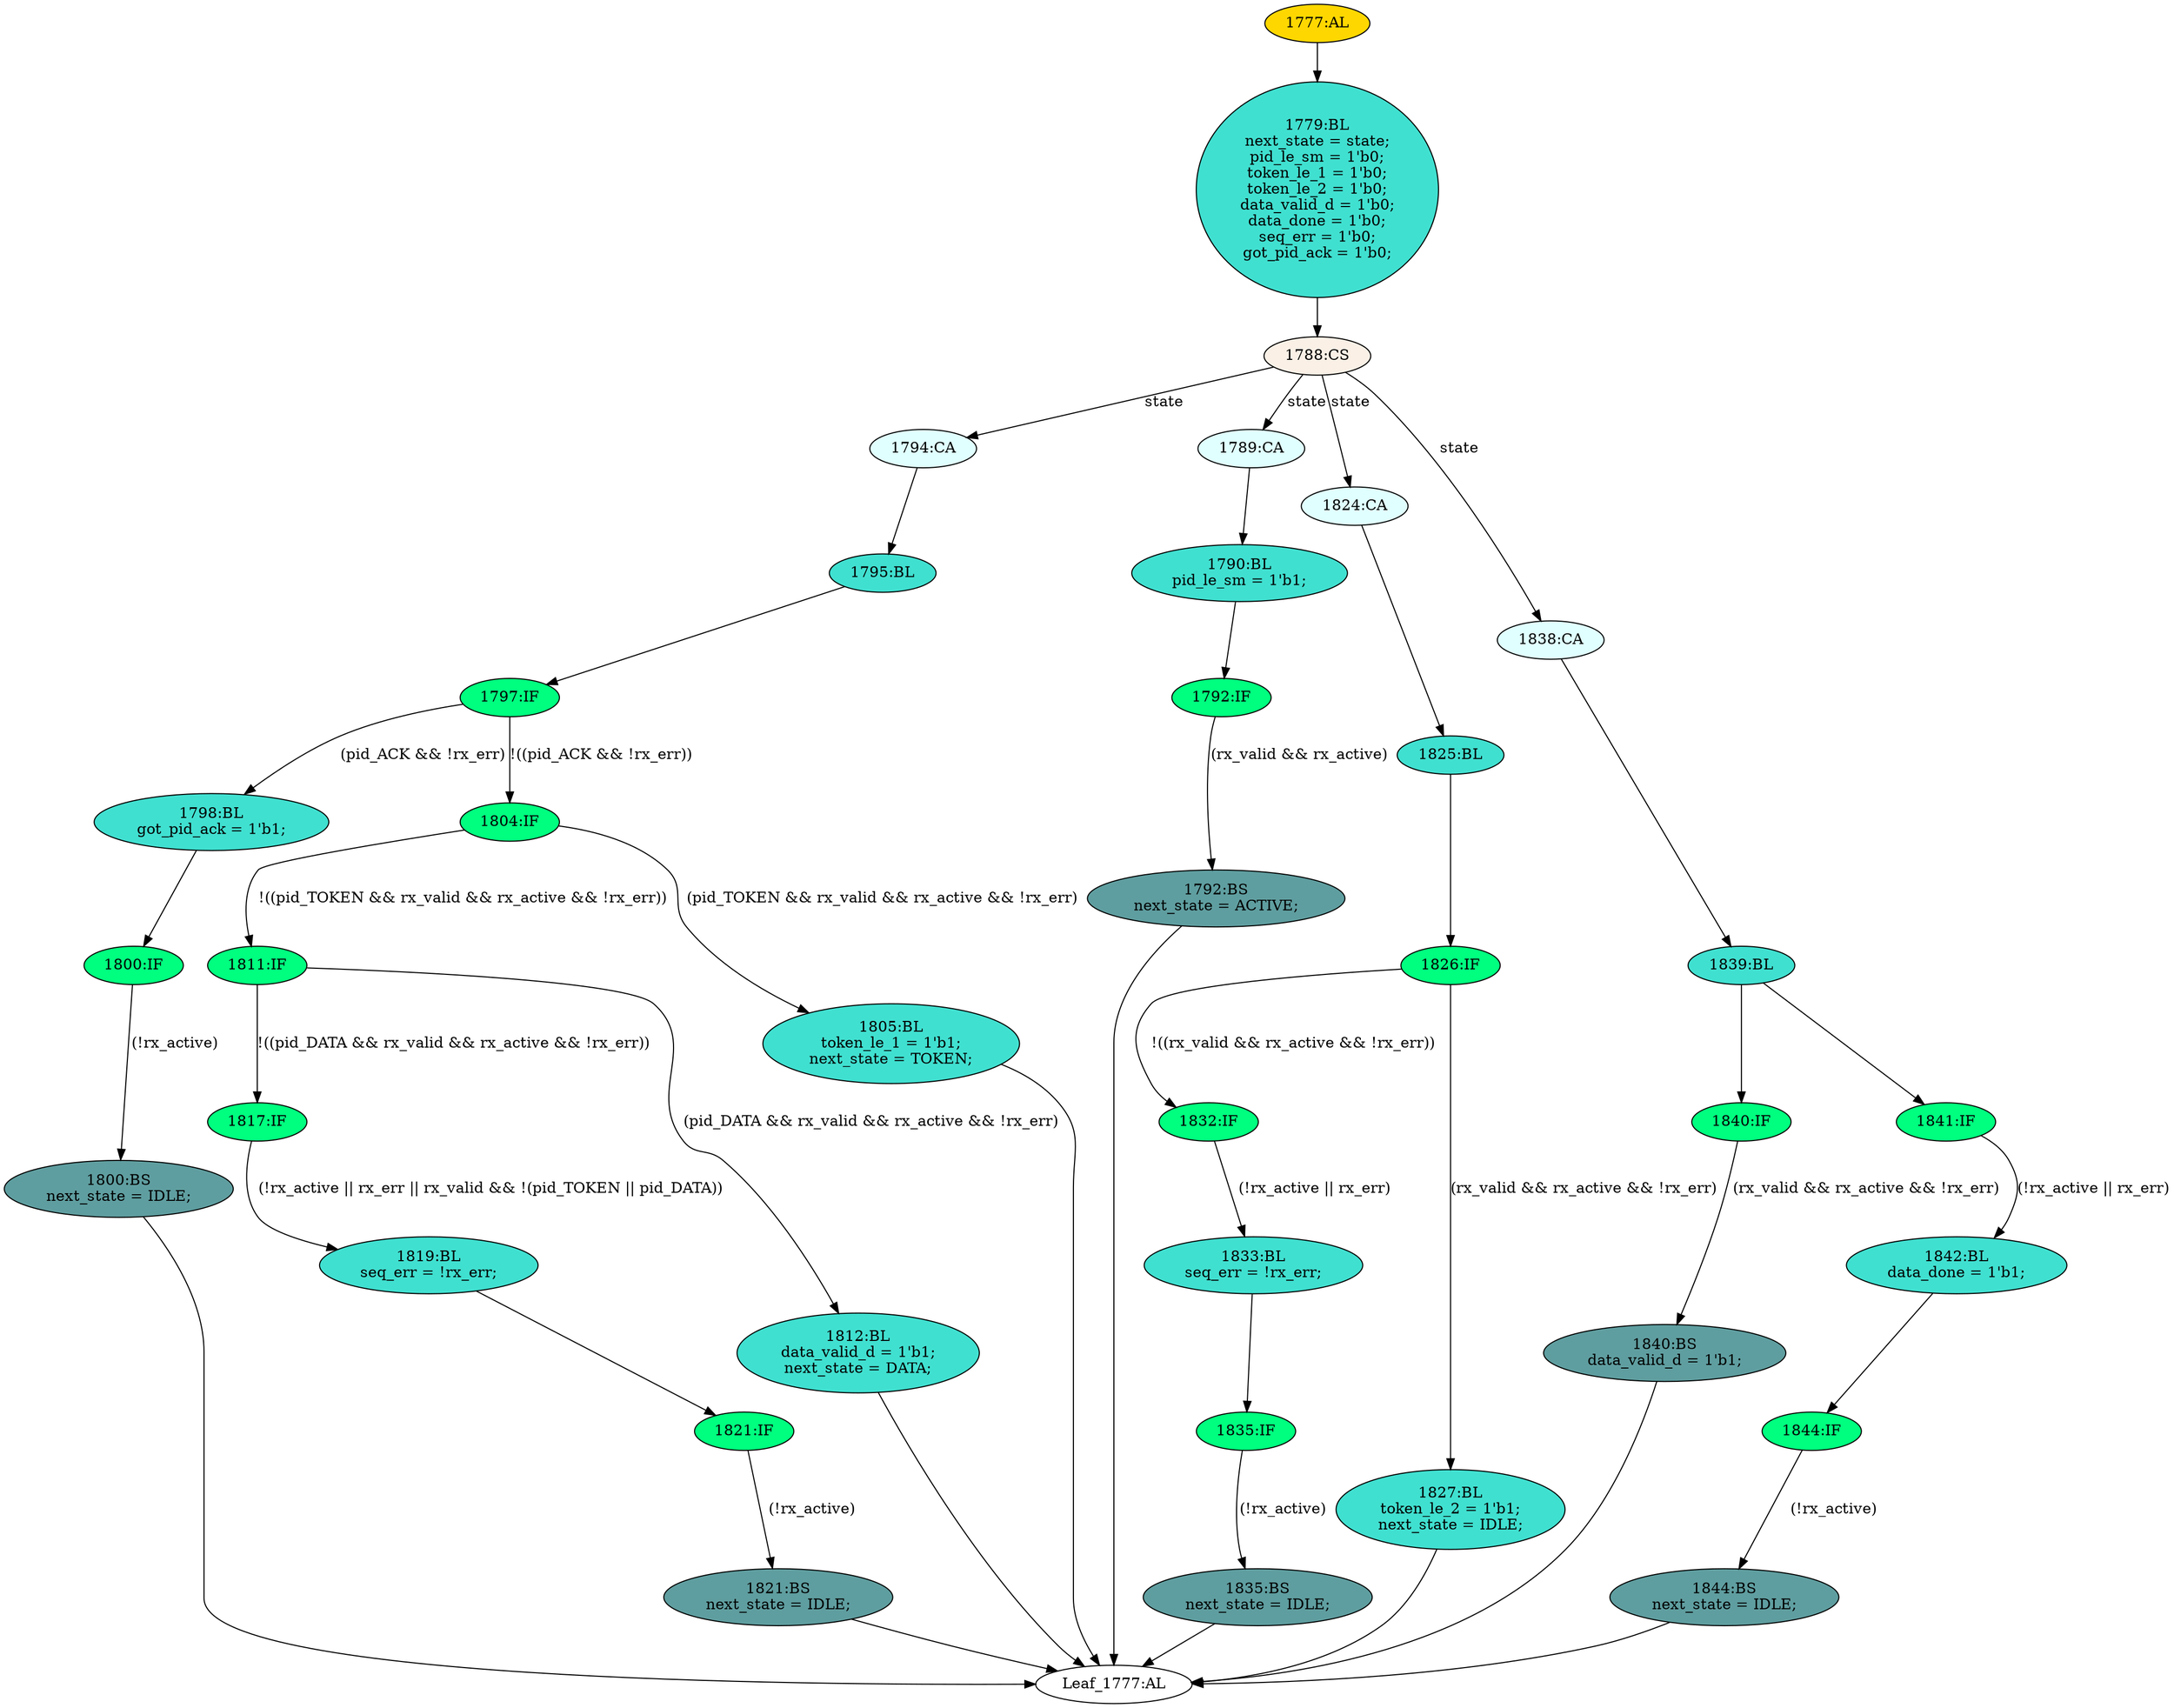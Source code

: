 strict digraph "" {
	node [label="\N"];
	"1795:BL"	 [ast="<pyverilog.vparser.ast.Block object at 0x7f13b55d4410>",
		fillcolor=turquoise,
		label="1795:BL",
		statements="[]",
		style=filled,
		typ=Block];
	"1797:IF"	 [ast="<pyverilog.vparser.ast.IfStatement object at 0x7f13b55d4f90>",
		fillcolor=springgreen,
		label="1797:IF",
		statements="[]",
		style=filled,
		typ=IfStatement];
	"1795:BL" -> "1797:IF"	 [cond="[]",
		lineno=None];
	"1811:IF"	 [ast="<pyverilog.vparser.ast.IfStatement object at 0x7f13b5590050>",
		fillcolor=springgreen,
		label="1811:IF",
		statements="[]",
		style=filled,
		typ=IfStatement];
	"1817:IF"	 [ast="<pyverilog.vparser.ast.IfStatement object at 0x7f13b5590090>",
		fillcolor=springgreen,
		label="1817:IF",
		statements="[]",
		style=filled,
		typ=IfStatement];
	"1811:IF" -> "1817:IF"	 [cond="['pid_DATA', 'rx_valid', 'rx_active', 'rx_err']",
		label="!((pid_DATA && rx_valid && rx_active && !rx_err))",
		lineno=1811];
	"1812:BL"	 [ast="<pyverilog.vparser.ast.Block object at 0x7f13b55907d0>",
		fillcolor=turquoise,
		label="1812:BL
data_valid_d = 1'b1;
next_state = DATA;",
		statements="[<pyverilog.vparser.ast.BlockingSubstitution object at 0x7f13b5590810>, <pyverilog.vparser.ast.BlockingSubstitution object at 0x7f13b5590990>]",
		style=filled,
		typ=Block];
	"1811:IF" -> "1812:BL"	 [cond="['pid_DATA', 'rx_valid', 'rx_active', 'rx_err']",
		label="(pid_DATA && rx_valid && rx_active && !rx_err)",
		lineno=1811];
	"1819:BL"	 [ast="<pyverilog.vparser.ast.Block object at 0x7f13b5590110>",
		fillcolor=turquoise,
		label="1819:BL
seq_err = !rx_err;",
		statements="[<pyverilog.vparser.ast.BlockingSubstitution object at 0x7f13b5590150>]",
		style=filled,
		typ=Block];
	"1821:IF"	 [ast="<pyverilog.vparser.ast.IfStatement object at 0x7f13b5590310>",
		fillcolor=springgreen,
		label="1821:IF",
		statements="[]",
		style=filled,
		typ=IfStatement];
	"1819:BL" -> "1821:IF"	 [cond="[]",
		lineno=None];
	"1844:BS"	 [ast="<pyverilog.vparser.ast.BlockingSubstitution object at 0x7f13b5583650>",
		fillcolor=cadetblue,
		label="1844:BS
next_state = IDLE;",
		statements="[<pyverilog.vparser.ast.BlockingSubstitution object at 0x7f13b5583650>]",
		style=filled,
		typ=BlockingSubstitution];
	"Leaf_1777:AL"	 [def_var="['got_pid_ack', 'data_done', 'seq_err', 'data_valid_d', 'token_le_1', 'token_le_2', 'pid_le_sm', 'next_state']",
		label="Leaf_1777:AL"];
	"1844:BS" -> "Leaf_1777:AL"	 [cond="[]",
		lineno=None];
	"1800:IF"	 [ast="<pyverilog.vparser.ast.IfStatement object at 0x7f13b5583350>",
		fillcolor=springgreen,
		label="1800:IF",
		statements="[]",
		style=filled,
		typ=IfStatement];
	"1800:BS"	 [ast="<pyverilog.vparser.ast.BlockingSubstitution object at 0x7f13b5583390>",
		fillcolor=cadetblue,
		label="1800:BS
next_state = IDLE;",
		statements="[<pyverilog.vparser.ast.BlockingSubstitution object at 0x7f13b5583390>]",
		style=filled,
		typ=BlockingSubstitution];
	"1800:IF" -> "1800:BS"	 [cond="['rx_active']",
		label="(!rx_active)",
		lineno=1800];
	"1842:BL"	 [ast="<pyverilog.vparser.ast.Block object at 0x7f13b5583910>",
		fillcolor=turquoise,
		label="1842:BL
data_done = 1'b1;",
		statements="[<pyverilog.vparser.ast.BlockingSubstitution object at 0x7f13b55837d0>]",
		style=filled,
		typ=Block];
	"1844:IF"	 [ast="<pyverilog.vparser.ast.IfStatement object at 0x7f13b5583950>",
		fillcolor=springgreen,
		label="1844:IF",
		statements="[]",
		style=filled,
		typ=IfStatement];
	"1842:BL" -> "1844:IF"	 [cond="[]",
		lineno=None];
	"1821:BS"	 [ast="<pyverilog.vparser.ast.BlockingSubstitution object at 0x7f13b5590350>",
		fillcolor=cadetblue,
		label="1821:BS
next_state = IDLE;",
		statements="[<pyverilog.vparser.ast.BlockingSubstitution object at 0x7f13b5590350>]",
		style=filled,
		typ=BlockingSubstitution];
	"1821:BS" -> "Leaf_1777:AL"	 [cond="[]",
		lineno=None];
	"1826:IF"	 [ast="<pyverilog.vparser.ast.IfStatement object at 0x7f13b5583a10>",
		fillcolor=springgreen,
		label="1826:IF",
		statements="[]",
		style=filled,
		typ=IfStatement];
	"1832:IF"	 [ast="<pyverilog.vparser.ast.IfStatement object at 0x7f13b5583a50>",
		fillcolor=springgreen,
		label="1832:IF",
		statements="[]",
		style=filled,
		typ=IfStatement];
	"1826:IF" -> "1832:IF"	 [cond="['rx_valid', 'rx_active', 'rx_err']",
		label="!((rx_valid && rx_active && !rx_err))",
		lineno=1826];
	"1827:BL"	 [ast="<pyverilog.vparser.ast.Block object at 0x7f13b5583f50>",
		fillcolor=turquoise,
		label="1827:BL
token_le_2 = 1'b1;
next_state = IDLE;",
		statements="[<pyverilog.vparser.ast.BlockingSubstitution object at 0x7f13b5583f90>, <pyverilog.vparser.ast.BlockingSubstitution object at 0x7f13b5594110>]",
		style=filled,
		typ=Block];
	"1826:IF" -> "1827:BL"	 [cond="['rx_valid', 'rx_active', 'rx_err']",
		label="(rx_valid && rx_active && !rx_err)",
		lineno=1826];
	"1835:BS"	 [ast="<pyverilog.vparser.ast.BlockingSubstitution object at 0x7f13b5583c90>",
		fillcolor=cadetblue,
		label="1835:BS
next_state = IDLE;",
		statements="[<pyverilog.vparser.ast.BlockingSubstitution object at 0x7f13b5583c90>]",
		style=filled,
		typ=BlockingSubstitution];
	"1835:BS" -> "Leaf_1777:AL"	 [cond="[]",
		lineno=None];
	"1798:BL"	 [ast="<pyverilog.vparser.ast.Block object at 0x7f13b55831d0>",
		fillcolor=turquoise,
		label="1798:BL
got_pid_ack = 1'b1;",
		statements="[<pyverilog.vparser.ast.BlockingSubstitution object at 0x7f13b5583210>]",
		style=filled,
		typ=Block];
	"1798:BL" -> "1800:IF"	 [cond="[]",
		lineno=None];
	"1817:IF" -> "1819:BL"	 [cond="['rx_active', 'rx_err', 'rx_valid', 'pid_TOKEN', 'pid_DATA']",
		label="(!rx_active || rx_err || rx_valid && !(pid_TOKEN || pid_DATA))",
		lineno=1817];
	"1794:CA"	 [ast="<pyverilog.vparser.ast.Case object at 0x7f13b55943d0>",
		fillcolor=lightcyan,
		label="1794:CA",
		statements="[]",
		style=filled,
		typ=Case];
	"1794:CA" -> "1795:BL"	 [cond="[]",
		lineno=None];
	"1788:CS"	 [ast="<pyverilog.vparser.ast.CaseStatement object at 0x7f13b5594450>",
		fillcolor=linen,
		label="1788:CS",
		statements="[]",
		style=filled,
		typ=CaseStatement];
	"1788:CS" -> "1794:CA"	 [cond="['state']",
		label=state,
		lineno=1788];
	"1789:CA"	 [ast="<pyverilog.vparser.ast.Case object at 0x7f13b5594510>",
		fillcolor=lightcyan,
		label="1789:CA",
		statements="[]",
		style=filled,
		typ=Case];
	"1788:CS" -> "1789:CA"	 [cond="['state']",
		label=state,
		lineno=1788];
	"1824:CA"	 [ast="<pyverilog.vparser.ast.Case object at 0x7f13b5594950>",
		fillcolor=lightcyan,
		label="1824:CA",
		statements="[]",
		style=filled,
		typ=Case];
	"1788:CS" -> "1824:CA"	 [cond="['state']",
		label=state,
		lineno=1788];
	"1838:CA"	 [ast="<pyverilog.vparser.ast.Case object at 0x7f13b5594a10>",
		fillcolor=lightcyan,
		label="1838:CA",
		statements="[]",
		style=filled,
		typ=Case];
	"1788:CS" -> "1838:CA"	 [cond="['state']",
		label=state,
		lineno=1788];
	"1833:BL"	 [ast="<pyverilog.vparser.ast.Block object at 0x7f13b5583a90>",
		fillcolor=turquoise,
		label="1833:BL
seq_err = !rx_err;",
		statements="[<pyverilog.vparser.ast.BlockingSubstitution object at 0x7f13b5583ad0>]",
		style=filled,
		typ=Block];
	"1835:IF"	 [ast="<pyverilog.vparser.ast.IfStatement object at 0x7f13b5583c50>",
		fillcolor=springgreen,
		label="1835:IF",
		statements="[]",
		style=filled,
		typ=IfStatement];
	"1833:BL" -> "1835:IF"	 [cond="[]",
		lineno=None];
	"1839:BL"	 [ast="<pyverilog.vparser.ast.Block object at 0x7f13b5594a90>",
		fillcolor=turquoise,
		label="1839:BL",
		statements="[]",
		style=filled,
		typ=Block];
	"1840:IF"	 [ast="<pyverilog.vparser.ast.IfStatement object at 0x7f13b5594ad0>",
		fillcolor=springgreen,
		label="1840:IF",
		statements="[]",
		style=filled,
		typ=IfStatement];
	"1839:BL" -> "1840:IF"	 [cond="[]",
		lineno=None];
	"1841:IF"	 [ast="<pyverilog.vparser.ast.IfStatement object at 0x7f13b5594d90>",
		fillcolor=springgreen,
		label="1841:IF",
		statements="[]",
		style=filled,
		typ=IfStatement];
	"1839:BL" -> "1841:IF"	 [cond="[]",
		lineno=None];
	"1777:AL"	 [ast="<pyverilog.vparser.ast.Always object at 0x7f13b5594f10>",
		clk_sens=False,
		fillcolor=gold,
		label="1777:AL",
		sens="['state', 'rx_valid', 'rx_active', 'rx_err', 'pid_ACK', 'pid_TOKEN', 'pid_DATA']",
		statements="[]",
		style=filled,
		typ=Always,
		use_var="['rx_err', 'rx_valid', 'state', 'rx_active', 'pid_TOKEN', 'pid_DATA', 'pid_ACK']"];
	"1779:BL"	 [ast="<pyverilog.vparser.ast.Block object at 0x7f13b559f350>",
		fillcolor=turquoise,
		label="1779:BL
next_state = state;
pid_le_sm = 1'b0;
token_le_1 = 1'b0;
token_le_2 = 1'b0;
data_valid_d = 1'b0;
data_done = 1'b0;
seq_err = \
1'b0;
got_pid_ack = 1'b0;",
		statements="[<pyverilog.vparser.ast.BlockingSubstitution object at 0x7f13b559f390>, <pyverilog.vparser.ast.BlockingSubstitution object at 0x7f13b559f4d0>, <\
pyverilog.vparser.ast.BlockingSubstitution object at 0x7f13b559f610>, <pyverilog.vparser.ast.BlockingSubstitution object at 0x7f13b559f750>, <\
pyverilog.vparser.ast.BlockingSubstitution object at 0x7f13b559f890>, <pyverilog.vparser.ast.BlockingSubstitution object at 0x7f13b559fa10>, <\
pyverilog.vparser.ast.BlockingSubstitution object at 0x7f13b559fb50>, <pyverilog.vparser.ast.BlockingSubstitution object at 0x7f13b559fc90>]",
		style=filled,
		typ=Block];
	"1777:AL" -> "1779:BL"	 [cond="[]",
		lineno=None];
	"1840:BS"	 [ast="<pyverilog.vparser.ast.BlockingSubstitution object at 0x7f13b5594b10>",
		fillcolor=cadetblue,
		label="1840:BS
data_valid_d = 1'b1;",
		statements="[<pyverilog.vparser.ast.BlockingSubstitution object at 0x7f13b5594b10>]",
		style=filled,
		typ=BlockingSubstitution];
	"1840:IF" -> "1840:BS"	 [cond="['rx_valid', 'rx_active', 'rx_err']",
		label="(rx_valid && rx_active && !rx_err)",
		lineno=1840];
	"1779:BL" -> "1788:CS"	 [cond="[]",
		lineno=None];
	"1812:BL" -> "Leaf_1777:AL"	 [cond="[]",
		lineno=None];
	"1841:IF" -> "1842:BL"	 [cond="['rx_active', 'rx_err']",
		label="(!rx_active || rx_err)",
		lineno=1841];
	"1797:IF" -> "1798:BL"	 [cond="['pid_ACK', 'rx_err']",
		label="(pid_ACK && !rx_err)",
		lineno=1797];
	"1804:IF"	 [ast="<pyverilog.vparser.ast.IfStatement object at 0x7f13b557d090>",
		fillcolor=springgreen,
		label="1804:IF",
		statements="[]",
		style=filled,
		typ=IfStatement];
	"1797:IF" -> "1804:IF"	 [cond="['pid_ACK', 'rx_err']",
		label="!((pid_ACK && !rx_err))",
		lineno=1797];
	"1835:IF" -> "1835:BS"	 [cond="['rx_active']",
		label="(!rx_active)",
		lineno=1835];
	"1790:BL"	 [ast="<pyverilog.vparser.ast.Block object at 0x7f13b5594590>",
		fillcolor=turquoise,
		label="1790:BL
pid_le_sm = 1'b1;",
		statements="[<pyverilog.vparser.ast.BlockingSubstitution object at 0x7f13b55945d0>]",
		style=filled,
		typ=Block];
	"1789:CA" -> "1790:BL"	 [cond="[]",
		lineno=None];
	"1825:BL"	 [ast="<pyverilog.vparser.ast.Block object at 0x7f13b55949d0>",
		fillcolor=turquoise,
		label="1825:BL",
		statements="[]",
		style=filled,
		typ=Block];
	"1824:CA" -> "1825:BL"	 [cond="[]",
		lineno=None];
	"1792:IF"	 [ast="<pyverilog.vparser.ast.IfStatement object at 0x7f13b5594710>",
		fillcolor=springgreen,
		label="1792:IF",
		statements="[]",
		style=filled,
		typ=IfStatement];
	"1792:BS"	 [ast="<pyverilog.vparser.ast.BlockingSubstitution object at 0x7f13b5594750>",
		fillcolor=cadetblue,
		label="1792:BS
next_state = ACTIVE;",
		statements="[<pyverilog.vparser.ast.BlockingSubstitution object at 0x7f13b5594750>]",
		style=filled,
		typ=BlockingSubstitution];
	"1792:IF" -> "1792:BS"	 [cond="['rx_valid', 'rx_active']",
		label="(rx_valid && rx_active)",
		lineno=1792];
	"1790:BL" -> "1792:IF"	 [cond="[]",
		lineno=None];
	"1832:IF" -> "1833:BL"	 [cond="['rx_active', 'rx_err']",
		label="(!rx_active || rx_err)",
		lineno=1832];
	"1840:BS" -> "Leaf_1777:AL"	 [cond="[]",
		lineno=None];
	"1825:BL" -> "1826:IF"	 [cond="[]",
		lineno=None];
	"1800:BS" -> "Leaf_1777:AL"	 [cond="[]",
		lineno=None];
	"1805:BL"	 [ast="<pyverilog.vparser.ast.Block object at 0x7f13b5590cd0>",
		fillcolor=turquoise,
		label="1805:BL
token_le_1 = 1'b1;
next_state = TOKEN;",
		statements="[<pyverilog.vparser.ast.BlockingSubstitution object at 0x7f13b5590d10>, <pyverilog.vparser.ast.BlockingSubstitution object at 0x7f13b5590e50>]",
		style=filled,
		typ=Block];
	"1805:BL" -> "Leaf_1777:AL"	 [cond="[]",
		lineno=None];
	"1844:IF" -> "1844:BS"	 [cond="['rx_active']",
		label="(!rx_active)",
		lineno=1844];
	"1792:BS" -> "Leaf_1777:AL"	 [cond="[]",
		lineno=None];
	"1821:IF" -> "1821:BS"	 [cond="['rx_active']",
		label="(!rx_active)",
		lineno=1821];
	"1804:IF" -> "1811:IF"	 [cond="['pid_TOKEN', 'rx_valid', 'rx_active', 'rx_err']",
		label="!((pid_TOKEN && rx_valid && rx_active && !rx_err))",
		lineno=1804];
	"1804:IF" -> "1805:BL"	 [cond="['pid_TOKEN', 'rx_valid', 'rx_active', 'rx_err']",
		label="(pid_TOKEN && rx_valid && rx_active && !rx_err)",
		lineno=1804];
	"1827:BL" -> "Leaf_1777:AL"	 [cond="[]",
		lineno=None];
	"1838:CA" -> "1839:BL"	 [cond="[]",
		lineno=None];
}
